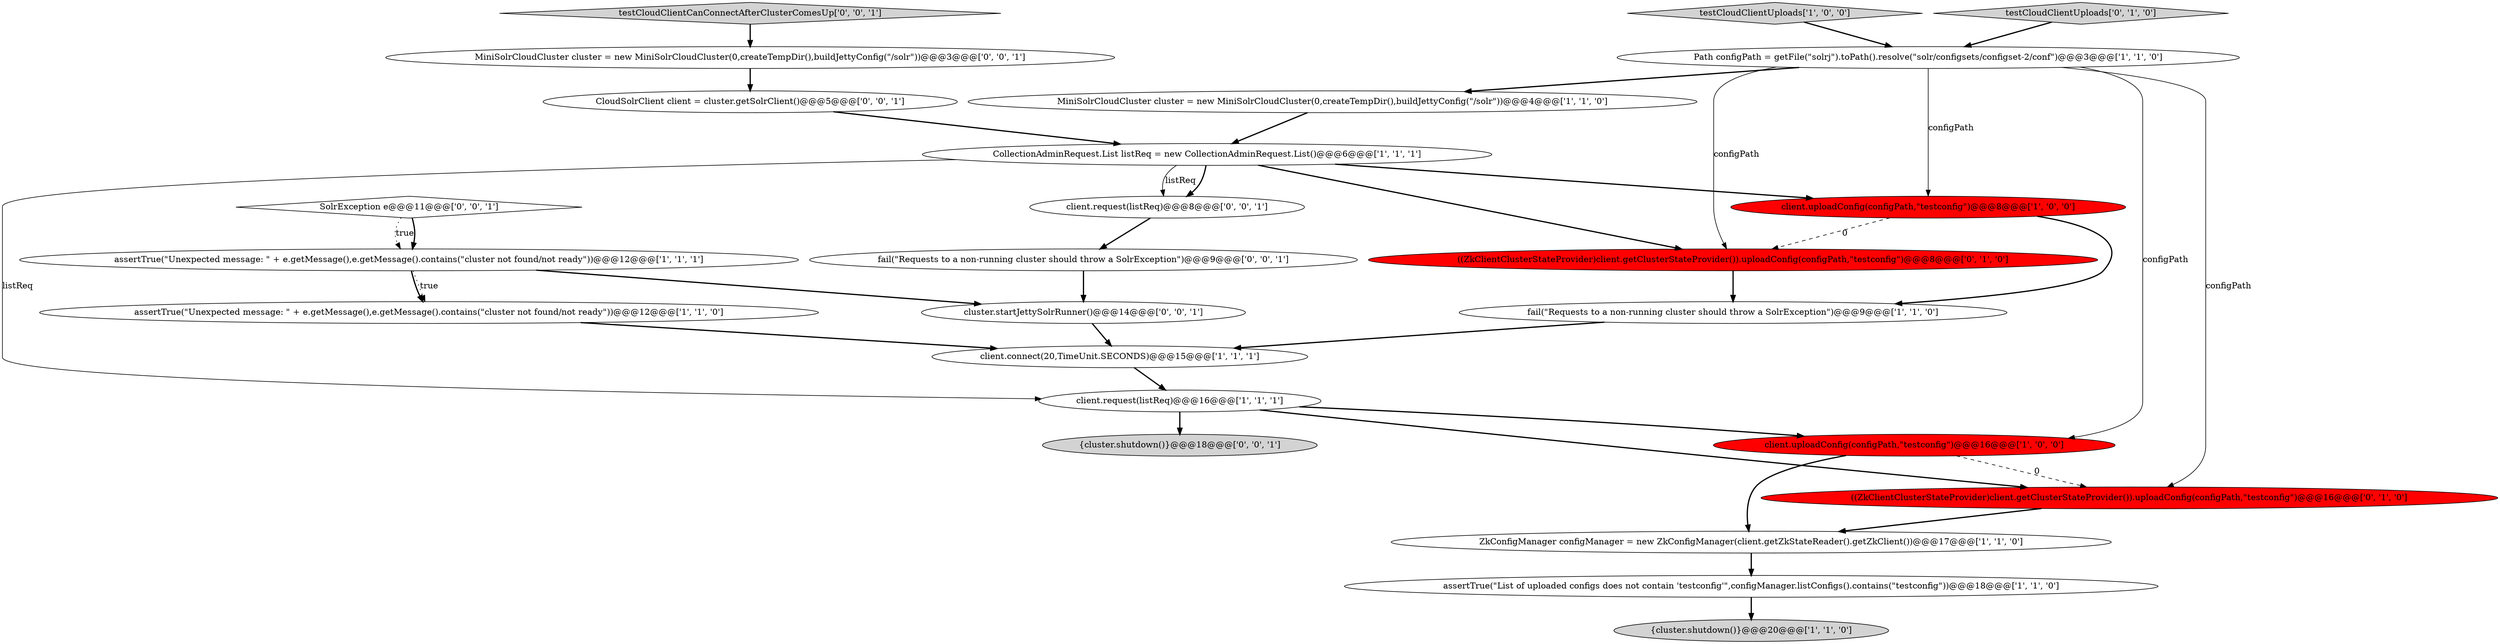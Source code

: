 digraph {
3 [style = filled, label = "assertTrue(\"Unexpected message: \" + e.getMessage(),e.getMessage().contains(\"cluster not found/not ready\"))@@@12@@@['1', '1', '1']", fillcolor = white, shape = ellipse image = "AAA0AAABBB1BBB"];
6 [style = filled, label = "client.uploadConfig(configPath,\"testconfig\")@@@16@@@['1', '0', '0']", fillcolor = red, shape = ellipse image = "AAA1AAABBB1BBB"];
12 [style = filled, label = "CollectionAdminRequest.List listReq = new CollectionAdminRequest.List()@@@6@@@['1', '1', '1']", fillcolor = white, shape = ellipse image = "AAA0AAABBB1BBB"];
1 [style = filled, label = "fail(\"Requests to a non-running cluster should throw a SolrException\")@@@9@@@['1', '1', '0']", fillcolor = white, shape = ellipse image = "AAA0AAABBB1BBB"];
14 [style = filled, label = "((ZkClientClusterStateProvider)client.getClusterStateProvider()).uploadConfig(configPath,\"testconfig\")@@@8@@@['0', '1', '0']", fillcolor = red, shape = ellipse image = "AAA1AAABBB2BBB"];
10 [style = filled, label = "MiniSolrCloudCluster cluster = new MiniSolrCloudCluster(0,createTempDir(),buildJettyConfig(\"/solr\"))@@@4@@@['1', '1', '0']", fillcolor = white, shape = ellipse image = "AAA0AAABBB1BBB"];
15 [style = filled, label = "((ZkClientClusterStateProvider)client.getClusterStateProvider()).uploadConfig(configPath,\"testconfig\")@@@16@@@['0', '1', '0']", fillcolor = red, shape = ellipse image = "AAA1AAABBB2BBB"];
11 [style = filled, label = "client.request(listReq)@@@16@@@['1', '1', '1']", fillcolor = white, shape = ellipse image = "AAA0AAABBB1BBB"];
18 [style = filled, label = "fail(\"Requests to a non-running cluster should throw a SolrException\")@@@9@@@['0', '0', '1']", fillcolor = white, shape = ellipse image = "AAA0AAABBB3BBB"];
20 [style = filled, label = "client.request(listReq)@@@8@@@['0', '0', '1']", fillcolor = white, shape = ellipse image = "AAA0AAABBB3BBB"];
5 [style = filled, label = "assertTrue(\"List of uploaded configs does not contain 'testconfig'\",configManager.listConfigs().contains(\"testconfig\"))@@@18@@@['1', '1', '0']", fillcolor = white, shape = ellipse image = "AAA0AAABBB1BBB"];
16 [style = filled, label = "testCloudClientUploads['0', '1', '0']", fillcolor = lightgray, shape = diamond image = "AAA0AAABBB2BBB"];
17 [style = filled, label = "MiniSolrCloudCluster cluster = new MiniSolrCloudCluster(0,createTempDir(),buildJettyConfig(\"/solr\"))@@@3@@@['0', '0', '1']", fillcolor = white, shape = ellipse image = "AAA0AAABBB3BBB"];
7 [style = filled, label = "client.uploadConfig(configPath,\"testconfig\")@@@8@@@['1', '0', '0']", fillcolor = red, shape = ellipse image = "AAA1AAABBB1BBB"];
8 [style = filled, label = "assertTrue(\"Unexpected message: \" + e.getMessage(),e.getMessage().contains(\"cluster not found/not ready\"))@@@12@@@['1', '1', '0']", fillcolor = white, shape = ellipse image = "AAA0AAABBB1BBB"];
23 [style = filled, label = "{cluster.shutdown()}@@@18@@@['0', '0', '1']", fillcolor = lightgray, shape = ellipse image = "AAA0AAABBB3BBB"];
2 [style = filled, label = "testCloudClientUploads['1', '0', '0']", fillcolor = lightgray, shape = diamond image = "AAA0AAABBB1BBB"];
24 [style = filled, label = "testCloudClientCanConnectAfterClusterComesUp['0', '0', '1']", fillcolor = lightgray, shape = diamond image = "AAA0AAABBB3BBB"];
4 [style = filled, label = "Path configPath = getFile(\"solrj\").toPath().resolve(\"solr/configsets/configset-2/conf\")@@@3@@@['1', '1', '0']", fillcolor = white, shape = ellipse image = "AAA0AAABBB1BBB"];
13 [style = filled, label = "ZkConfigManager configManager = new ZkConfigManager(client.getZkStateReader().getZkClient())@@@17@@@['1', '1', '0']", fillcolor = white, shape = ellipse image = "AAA0AAABBB1BBB"];
0 [style = filled, label = "{cluster.shutdown()}@@@20@@@['1', '1', '0']", fillcolor = lightgray, shape = ellipse image = "AAA0AAABBB1BBB"];
22 [style = filled, label = "cluster.startJettySolrRunner()@@@14@@@['0', '0', '1']", fillcolor = white, shape = ellipse image = "AAA0AAABBB3BBB"];
21 [style = filled, label = "SolrException e@@@11@@@['0', '0', '1']", fillcolor = white, shape = diamond image = "AAA0AAABBB3BBB"];
9 [style = filled, label = "client.connect(20,TimeUnit.SECONDS)@@@15@@@['1', '1', '1']", fillcolor = white, shape = ellipse image = "AAA0AAABBB1BBB"];
19 [style = filled, label = "CloudSolrClient client = cluster.getSolrClient()@@@5@@@['0', '0', '1']", fillcolor = white, shape = ellipse image = "AAA0AAABBB3BBB"];
4->10 [style = bold, label=""];
15->13 [style = bold, label=""];
7->1 [style = bold, label=""];
9->11 [style = bold, label=""];
19->12 [style = bold, label=""];
12->11 [style = solid, label="listReq"];
4->15 [style = solid, label="configPath"];
7->14 [style = dashed, label="0"];
11->6 [style = bold, label=""];
22->9 [style = bold, label=""];
12->20 [style = bold, label=""];
4->6 [style = solid, label="configPath"];
3->22 [style = bold, label=""];
2->4 [style = bold, label=""];
17->19 [style = bold, label=""];
12->7 [style = bold, label=""];
14->1 [style = bold, label=""];
11->15 [style = bold, label=""];
1->9 [style = bold, label=""];
20->18 [style = bold, label=""];
18->22 [style = bold, label=""];
4->7 [style = solid, label="configPath"];
5->0 [style = bold, label=""];
6->15 [style = dashed, label="0"];
10->12 [style = bold, label=""];
3->8 [style = bold, label=""];
6->13 [style = bold, label=""];
12->20 [style = solid, label="listReq"];
24->17 [style = bold, label=""];
12->14 [style = bold, label=""];
8->9 [style = bold, label=""];
4->14 [style = solid, label="configPath"];
13->5 [style = bold, label=""];
21->3 [style = dotted, label="true"];
16->4 [style = bold, label=""];
3->8 [style = dotted, label="true"];
11->23 [style = bold, label=""];
21->3 [style = bold, label=""];
}
